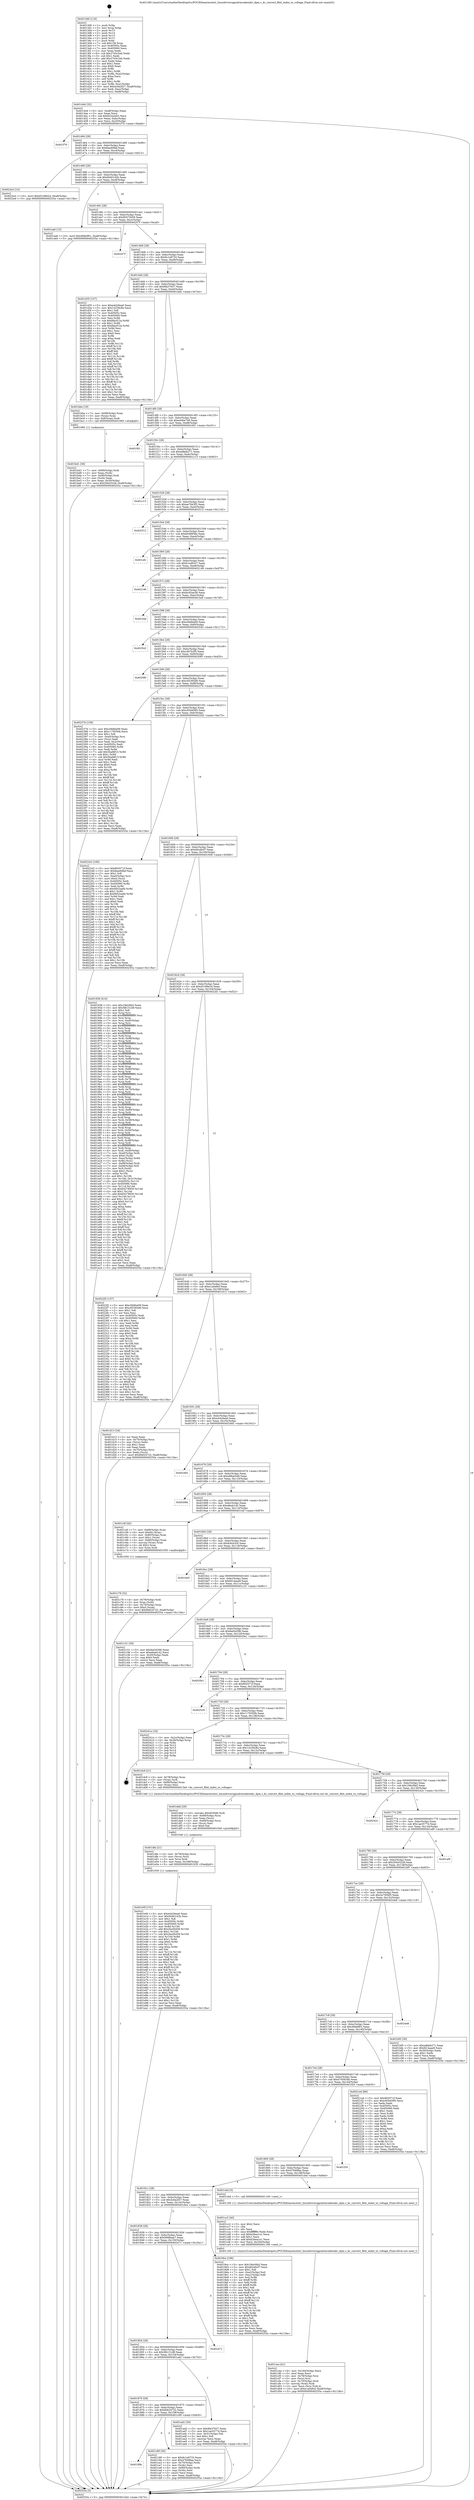 digraph "0x4013d0" {
  label = "0x4013d0 (/mnt/c/Users/mathe/Desktop/tcc/POCII/binaries/extr_linuxdriversgpudrmradeonkv_dpm.c_kv_convert_8bit_index_to_voltage_Final-ollvm.out::main(0))"
  labelloc = "t"
  node[shape=record]

  Entry [label="",width=0.3,height=0.3,shape=circle,fillcolor=black,style=filled]
  "0x401444" [label="{
     0x401444 [32]\l
     | [instrs]\l
     &nbsp;&nbsp;0x401444 \<+6\>: mov -0xa8(%rbp),%eax\l
     &nbsp;&nbsp;0x40144a \<+2\>: mov %eax,%ecx\l
     &nbsp;&nbsp;0x40144c \<+6\>: sub $0x822ecbb5,%ecx\l
     &nbsp;&nbsp;0x401452 \<+6\>: mov %eax,-0xbc(%rbp)\l
     &nbsp;&nbsp;0x401458 \<+6\>: mov %ecx,-0xc0(%rbp)\l
     &nbsp;&nbsp;0x40145e \<+6\>: je 0000000000401f76 \<main+0xba6\>\l
  }"]
  "0x401f76" [label="{
     0x401f76\l
  }", style=dashed]
  "0x401464" [label="{
     0x401464 [28]\l
     | [instrs]\l
     &nbsp;&nbsp;0x401464 \<+5\>: jmp 0000000000401469 \<main+0x99\>\l
     &nbsp;&nbsp;0x401469 \<+6\>: mov -0xbc(%rbp),%eax\l
     &nbsp;&nbsp;0x40146f \<+5\>: sub $0x8aed08af,%eax\l
     &nbsp;&nbsp;0x401474 \<+6\>: mov %eax,-0xc4(%rbp)\l
     &nbsp;&nbsp;0x40147a \<+6\>: je 00000000004022e3 \<main+0xf13\>\l
  }"]
  Exit [label="",width=0.3,height=0.3,shape=circle,fillcolor=black,style=filled,peripheries=2]
  "0x4022e3" [label="{
     0x4022e3 [15]\l
     | [instrs]\l
     &nbsp;&nbsp;0x4022e3 \<+10\>: movl $0xd3189e24,-0xa8(%rbp)\l
     &nbsp;&nbsp;0x4022ed \<+5\>: jmp 000000000040255a \<main+0x118a\>\l
  }"]
  "0x401480" [label="{
     0x401480 [28]\l
     | [instrs]\l
     &nbsp;&nbsp;0x401480 \<+5\>: jmp 0000000000401485 \<main+0xb5\>\l
     &nbsp;&nbsp;0x401485 \<+6\>: mov -0xbc(%rbp),%eax\l
     &nbsp;&nbsp;0x40148b \<+5\>: sub $0x9440142b,%eax\l
     &nbsp;&nbsp;0x401490 \<+6\>: mov %eax,-0xc8(%rbp)\l
     &nbsp;&nbsp;0x401496 \<+6\>: je 0000000000401ea6 \<main+0xad6\>\l
  }"]
  "0x401e0f" [label="{
     0x401e0f [151]\l
     | [instrs]\l
     &nbsp;&nbsp;0x401e0f \<+5\>: mov $0xe4426ea0,%eax\l
     &nbsp;&nbsp;0x401e14 \<+5\>: mov $0x9440142b,%esi\l
     &nbsp;&nbsp;0x401e19 \<+2\>: mov $0x1,%dl\l
     &nbsp;&nbsp;0x401e1b \<+8\>: mov 0x40505c,%r8d\l
     &nbsp;&nbsp;0x401e23 \<+8\>: mov 0x405060,%r9d\l
     &nbsp;&nbsp;0x401e2b \<+3\>: mov %r8d,%r10d\l
     &nbsp;&nbsp;0x401e2e \<+7\>: add $0x2bcd5d39,%r10d\l
     &nbsp;&nbsp;0x401e35 \<+4\>: sub $0x1,%r10d\l
     &nbsp;&nbsp;0x401e39 \<+7\>: sub $0x2bcd5d39,%r10d\l
     &nbsp;&nbsp;0x401e40 \<+4\>: imul %r10d,%r8d\l
     &nbsp;&nbsp;0x401e44 \<+4\>: and $0x1,%r8d\l
     &nbsp;&nbsp;0x401e48 \<+4\>: cmp $0x0,%r8d\l
     &nbsp;&nbsp;0x401e4c \<+4\>: sete %r11b\l
     &nbsp;&nbsp;0x401e50 \<+4\>: cmp $0xa,%r9d\l
     &nbsp;&nbsp;0x401e54 \<+3\>: setl %bl\l
     &nbsp;&nbsp;0x401e57 \<+3\>: mov %r11b,%r14b\l
     &nbsp;&nbsp;0x401e5a \<+4\>: xor $0xff,%r14b\l
     &nbsp;&nbsp;0x401e5e \<+3\>: mov %bl,%r15b\l
     &nbsp;&nbsp;0x401e61 \<+4\>: xor $0xff,%r15b\l
     &nbsp;&nbsp;0x401e65 \<+3\>: xor $0x1,%dl\l
     &nbsp;&nbsp;0x401e68 \<+3\>: mov %r14b,%r12b\l
     &nbsp;&nbsp;0x401e6b \<+4\>: and $0xff,%r12b\l
     &nbsp;&nbsp;0x401e6f \<+3\>: and %dl,%r11b\l
     &nbsp;&nbsp;0x401e72 \<+3\>: mov %r15b,%r13b\l
     &nbsp;&nbsp;0x401e75 \<+4\>: and $0xff,%r13b\l
     &nbsp;&nbsp;0x401e79 \<+2\>: and %dl,%bl\l
     &nbsp;&nbsp;0x401e7b \<+3\>: or %r11b,%r12b\l
     &nbsp;&nbsp;0x401e7e \<+3\>: or %bl,%r13b\l
     &nbsp;&nbsp;0x401e81 \<+3\>: xor %r13b,%r12b\l
     &nbsp;&nbsp;0x401e84 \<+3\>: or %r15b,%r14b\l
     &nbsp;&nbsp;0x401e87 \<+4\>: xor $0xff,%r14b\l
     &nbsp;&nbsp;0x401e8b \<+3\>: or $0x1,%dl\l
     &nbsp;&nbsp;0x401e8e \<+3\>: and %dl,%r14b\l
     &nbsp;&nbsp;0x401e91 \<+3\>: or %r14b,%r12b\l
     &nbsp;&nbsp;0x401e94 \<+4\>: test $0x1,%r12b\l
     &nbsp;&nbsp;0x401e98 \<+3\>: cmovne %esi,%eax\l
     &nbsp;&nbsp;0x401e9b \<+6\>: mov %eax,-0xa8(%rbp)\l
     &nbsp;&nbsp;0x401ea1 \<+5\>: jmp 000000000040255a \<main+0x118a\>\l
  }"]
  "0x401ea6" [label="{
     0x401ea6 [15]\l
     | [instrs]\l
     &nbsp;&nbsp;0x401ea6 \<+10\>: movl $0x46fa0f01,-0xa8(%rbp)\l
     &nbsp;&nbsp;0x401eb0 \<+5\>: jmp 000000000040255a \<main+0x118a\>\l
  }"]
  "0x40149c" [label="{
     0x40149c [28]\l
     | [instrs]\l
     &nbsp;&nbsp;0x40149c \<+5\>: jmp 00000000004014a1 \<main+0xd1\>\l
     &nbsp;&nbsp;0x4014a1 \<+6\>: mov -0xbc(%rbp),%eax\l
     &nbsp;&nbsp;0x4014a7 \<+5\>: sub $0x95472b59,%eax\l
     &nbsp;&nbsp;0x4014ac \<+6\>: mov %eax,-0xcc(%rbp)\l
     &nbsp;&nbsp;0x4014b2 \<+6\>: je 000000000040207f \<main+0xcaf\>\l
  }"]
  "0x401dfa" [label="{
     0x401dfa [21]\l
     | [instrs]\l
     &nbsp;&nbsp;0x401dfa \<+4\>: mov -0x78(%rbp),%rcx\l
     &nbsp;&nbsp;0x401dfe \<+3\>: mov (%rcx),%rcx\l
     &nbsp;&nbsp;0x401e01 \<+3\>: mov %rcx,%rdi\l
     &nbsp;&nbsp;0x401e04 \<+6\>: mov %eax,-0x168(%rbp)\l
     &nbsp;&nbsp;0x401e0a \<+5\>: call 0000000000401030 \<free@plt\>\l
     | [calls]\l
     &nbsp;&nbsp;0x401030 \{1\} (unknown)\l
  }"]
  "0x40207f" [label="{
     0x40207f\l
  }", style=dashed]
  "0x4014b8" [label="{
     0x4014b8 [28]\l
     | [instrs]\l
     &nbsp;&nbsp;0x4014b8 \<+5\>: jmp 00000000004014bd \<main+0xed\>\l
     &nbsp;&nbsp;0x4014bd \<+6\>: mov -0xbc(%rbp),%eax\l
     &nbsp;&nbsp;0x4014c3 \<+5\>: sub $0x9c1e9733,%eax\l
     &nbsp;&nbsp;0x4014c8 \<+6\>: mov %eax,-0xd0(%rbp)\l
     &nbsp;&nbsp;0x4014ce \<+6\>: je 0000000000401d35 \<main+0x965\>\l
  }"]
  "0x401ddd" [label="{
     0x401ddd [29]\l
     | [instrs]\l
     &nbsp;&nbsp;0x401ddd \<+10\>: movabs $0x4030d6,%rdi\l
     &nbsp;&nbsp;0x401de7 \<+4\>: mov -0x68(%rbp),%rcx\l
     &nbsp;&nbsp;0x401deb \<+2\>: mov %eax,(%rcx)\l
     &nbsp;&nbsp;0x401ded \<+4\>: mov -0x68(%rbp),%rcx\l
     &nbsp;&nbsp;0x401df1 \<+2\>: mov (%rcx),%esi\l
     &nbsp;&nbsp;0x401df3 \<+2\>: mov $0x0,%al\l
     &nbsp;&nbsp;0x401df5 \<+5\>: call 0000000000401040 \<printf@plt\>\l
     | [calls]\l
     &nbsp;&nbsp;0x401040 \{1\} (unknown)\l
  }"]
  "0x401d35" [label="{
     0x401d35 [147]\l
     | [instrs]\l
     &nbsp;&nbsp;0x401d35 \<+5\>: mov $0xe4426ea0,%eax\l
     &nbsp;&nbsp;0x401d3a \<+5\>: mov $0x14236c8a,%ecx\l
     &nbsp;&nbsp;0x401d3f \<+2\>: mov $0x1,%dl\l
     &nbsp;&nbsp;0x401d41 \<+7\>: mov 0x40505c,%esi\l
     &nbsp;&nbsp;0x401d48 \<+7\>: mov 0x405060,%edi\l
     &nbsp;&nbsp;0x401d4f \<+3\>: mov %esi,%r8d\l
     &nbsp;&nbsp;0x401d52 \<+7\>: sub $0xfdacf12a,%r8d\l
     &nbsp;&nbsp;0x401d59 \<+4\>: sub $0x1,%r8d\l
     &nbsp;&nbsp;0x401d5d \<+7\>: add $0xfdacf12a,%r8d\l
     &nbsp;&nbsp;0x401d64 \<+4\>: imul %r8d,%esi\l
     &nbsp;&nbsp;0x401d68 \<+3\>: and $0x1,%esi\l
     &nbsp;&nbsp;0x401d6b \<+3\>: cmp $0x0,%esi\l
     &nbsp;&nbsp;0x401d6e \<+4\>: sete %r9b\l
     &nbsp;&nbsp;0x401d72 \<+3\>: cmp $0xa,%edi\l
     &nbsp;&nbsp;0x401d75 \<+4\>: setl %r10b\l
     &nbsp;&nbsp;0x401d79 \<+3\>: mov %r9b,%r11b\l
     &nbsp;&nbsp;0x401d7c \<+4\>: xor $0xff,%r11b\l
     &nbsp;&nbsp;0x401d80 \<+3\>: mov %r10b,%bl\l
     &nbsp;&nbsp;0x401d83 \<+3\>: xor $0xff,%bl\l
     &nbsp;&nbsp;0x401d86 \<+3\>: xor $0x1,%dl\l
     &nbsp;&nbsp;0x401d89 \<+3\>: mov %r11b,%r14b\l
     &nbsp;&nbsp;0x401d8c \<+4\>: and $0xff,%r14b\l
     &nbsp;&nbsp;0x401d90 \<+3\>: and %dl,%r9b\l
     &nbsp;&nbsp;0x401d93 \<+3\>: mov %bl,%r15b\l
     &nbsp;&nbsp;0x401d96 \<+4\>: and $0xff,%r15b\l
     &nbsp;&nbsp;0x401d9a \<+3\>: and %dl,%r10b\l
     &nbsp;&nbsp;0x401d9d \<+3\>: or %r9b,%r14b\l
     &nbsp;&nbsp;0x401da0 \<+3\>: or %r10b,%r15b\l
     &nbsp;&nbsp;0x401da3 \<+3\>: xor %r15b,%r14b\l
     &nbsp;&nbsp;0x401da6 \<+3\>: or %bl,%r11b\l
     &nbsp;&nbsp;0x401da9 \<+4\>: xor $0xff,%r11b\l
     &nbsp;&nbsp;0x401dad \<+3\>: or $0x1,%dl\l
     &nbsp;&nbsp;0x401db0 \<+3\>: and %dl,%r11b\l
     &nbsp;&nbsp;0x401db3 \<+3\>: or %r11b,%r14b\l
     &nbsp;&nbsp;0x401db6 \<+4\>: test $0x1,%r14b\l
     &nbsp;&nbsp;0x401dba \<+3\>: cmovne %ecx,%eax\l
     &nbsp;&nbsp;0x401dbd \<+6\>: mov %eax,-0xa8(%rbp)\l
     &nbsp;&nbsp;0x401dc3 \<+5\>: jmp 000000000040255a \<main+0x118a\>\l
  }"]
  "0x4014d4" [label="{
     0x4014d4 [28]\l
     | [instrs]\l
     &nbsp;&nbsp;0x4014d4 \<+5\>: jmp 00000000004014d9 \<main+0x109\>\l
     &nbsp;&nbsp;0x4014d9 \<+6\>: mov -0xbc(%rbp),%eax\l
     &nbsp;&nbsp;0x4014df \<+5\>: sub $0x9fa37637,%eax\l
     &nbsp;&nbsp;0x4014e4 \<+6\>: mov %eax,-0xd4(%rbp)\l
     &nbsp;&nbsp;0x4014ea \<+6\>: je 0000000000401bbe \<main+0x7ee\>\l
  }"]
  "0x401cea" [label="{
     0x401cea [41]\l
     | [instrs]\l
     &nbsp;&nbsp;0x401cea \<+6\>: mov -0x164(%rbp),%ecx\l
     &nbsp;&nbsp;0x401cf0 \<+3\>: imul %eax,%ecx\l
     &nbsp;&nbsp;0x401cf3 \<+4\>: mov -0x78(%rbp),%rsi\l
     &nbsp;&nbsp;0x401cf7 \<+3\>: mov (%rsi),%rsi\l
     &nbsp;&nbsp;0x401cfa \<+4\>: mov -0x70(%rbp),%rdi\l
     &nbsp;&nbsp;0x401cfe \<+3\>: movslq (%rdi),%rdi\l
     &nbsp;&nbsp;0x401d01 \<+3\>: mov %ecx,(%rsi,%rdi,4)\l
     &nbsp;&nbsp;0x401d04 \<+10\>: movl $0xe1a0a9cf,-0xa8(%rbp)\l
     &nbsp;&nbsp;0x401d0e \<+5\>: jmp 000000000040255a \<main+0x118a\>\l
  }"]
  "0x401bbe" [label="{
     0x401bbe [19]\l
     | [instrs]\l
     &nbsp;&nbsp;0x401bbe \<+7\>: mov -0x98(%rbp),%rax\l
     &nbsp;&nbsp;0x401bc5 \<+3\>: mov (%rax),%rax\l
     &nbsp;&nbsp;0x401bc8 \<+4\>: mov 0x8(%rax),%rdi\l
     &nbsp;&nbsp;0x401bcc \<+5\>: call 0000000000401060 \<atoi@plt\>\l
     | [calls]\l
     &nbsp;&nbsp;0x401060 \{1\} (unknown)\l
  }"]
  "0x4014f0" [label="{
     0x4014f0 [28]\l
     | [instrs]\l
     &nbsp;&nbsp;0x4014f0 \<+5\>: jmp 00000000004014f5 \<main+0x125\>\l
     &nbsp;&nbsp;0x4014f5 \<+6\>: mov -0xbc(%rbp),%eax\l
     &nbsp;&nbsp;0x4014fb \<+5\>: sub $0xa44be749,%eax\l
     &nbsp;&nbsp;0x401500 \<+6\>: mov %eax,-0xd8(%rbp)\l
     &nbsp;&nbsp;0x401506 \<+6\>: je 0000000000401fd1 \<main+0xc01\>\l
  }"]
  "0x401cc2" [label="{
     0x401cc2 [40]\l
     | [instrs]\l
     &nbsp;&nbsp;0x401cc2 \<+5\>: mov $0x2,%ecx\l
     &nbsp;&nbsp;0x401cc7 \<+1\>: cltd\l
     &nbsp;&nbsp;0x401cc8 \<+2\>: idiv %ecx\l
     &nbsp;&nbsp;0x401cca \<+6\>: imul $0xfffffffe,%edx,%ecx\l
     &nbsp;&nbsp;0x401cd0 \<+6\>: sub $0xb26ea1e1,%ecx\l
     &nbsp;&nbsp;0x401cd6 \<+3\>: add $0x1,%ecx\l
     &nbsp;&nbsp;0x401cd9 \<+6\>: add $0xb26ea1e1,%ecx\l
     &nbsp;&nbsp;0x401cdf \<+6\>: mov %ecx,-0x164(%rbp)\l
     &nbsp;&nbsp;0x401ce5 \<+5\>: call 0000000000401160 \<next_i\>\l
     | [calls]\l
     &nbsp;&nbsp;0x401160 \{1\} (/mnt/c/Users/mathe/Desktop/tcc/POCII/binaries/extr_linuxdriversgpudrmradeonkv_dpm.c_kv_convert_8bit_index_to_voltage_Final-ollvm.out::next_i)\l
  }"]
  "0x401fd1" [label="{
     0x401fd1\l
  }", style=dashed]
  "0x40150c" [label="{
     0x40150c [28]\l
     | [instrs]\l
     &nbsp;&nbsp;0x40150c \<+5\>: jmp 0000000000401511 \<main+0x141\>\l
     &nbsp;&nbsp;0x401511 \<+6\>: mov -0xbc(%rbp),%eax\l
     &nbsp;&nbsp;0x401517 \<+5\>: sub $0xadbbb271,%eax\l
     &nbsp;&nbsp;0x40151c \<+6\>: mov %eax,-0xdc(%rbp)\l
     &nbsp;&nbsp;0x401522 \<+6\>: je 0000000000401c13 \<main+0x843\>\l
  }"]
  "0x40188c" [label="{
     0x40188c\l
  }", style=dashed]
  "0x401c13" [label="{
     0x401c13\l
  }", style=dashed]
  "0x401528" [label="{
     0x401528 [28]\l
     | [instrs]\l
     &nbsp;&nbsp;0x401528 \<+5\>: jmp 000000000040152d \<main+0x15d\>\l
     &nbsp;&nbsp;0x40152d \<+6\>: mov -0xbc(%rbp),%eax\l
     &nbsp;&nbsp;0x401533 \<+5\>: sub $0xae7843f3,%eax\l
     &nbsp;&nbsp;0x401538 \<+6\>: mov %eax,-0xe0(%rbp)\l
     &nbsp;&nbsp;0x40153e \<+6\>: je 0000000000402512 \<main+0x1142\>\l
  }"]
  "0x401c99" [label="{
     0x401c99 [36]\l
     | [instrs]\l
     &nbsp;&nbsp;0x401c99 \<+5\>: mov $0x9c1e9733,%eax\l
     &nbsp;&nbsp;0x401c9e \<+5\>: mov $0x47949faa,%ecx\l
     &nbsp;&nbsp;0x401ca3 \<+4\>: mov -0x70(%rbp),%rdx\l
     &nbsp;&nbsp;0x401ca7 \<+2\>: mov (%rdx),%esi\l
     &nbsp;&nbsp;0x401ca9 \<+4\>: mov -0x80(%rbp),%rdx\l
     &nbsp;&nbsp;0x401cad \<+2\>: cmp (%rdx),%esi\l
     &nbsp;&nbsp;0x401caf \<+3\>: cmovl %ecx,%eax\l
     &nbsp;&nbsp;0x401cb2 \<+6\>: mov %eax,-0xa8(%rbp)\l
     &nbsp;&nbsp;0x401cb8 \<+5\>: jmp 000000000040255a \<main+0x118a\>\l
  }"]
  "0x402512" [label="{
     0x402512\l
  }", style=dashed]
  "0x401544" [label="{
     0x401544 [28]\l
     | [instrs]\l
     &nbsp;&nbsp;0x401544 \<+5\>: jmp 0000000000401549 \<main+0x179\>\l
     &nbsp;&nbsp;0x401549 \<+6\>: mov -0xbc(%rbp),%eax\l
     &nbsp;&nbsp;0x40154f \<+5\>: sub $0xb048956e,%eax\l
     &nbsp;&nbsp;0x401554 \<+6\>: mov %eax,-0xe4(%rbp)\l
     &nbsp;&nbsp;0x40155a \<+6\>: je 0000000000401efc \<main+0xb2c\>\l
  }"]
  "0x401c79" [label="{
     0x401c79 [32]\l
     | [instrs]\l
     &nbsp;&nbsp;0x401c79 \<+4\>: mov -0x78(%rbp),%rdi\l
     &nbsp;&nbsp;0x401c7d \<+3\>: mov %rax,(%rdi)\l
     &nbsp;&nbsp;0x401c80 \<+4\>: mov -0x70(%rbp),%rax\l
     &nbsp;&nbsp;0x401c84 \<+6\>: movl $0x0,(%rax)\l
     &nbsp;&nbsp;0x401c8a \<+10\>: movl $0x6b624722,-0xa8(%rbp)\l
     &nbsp;&nbsp;0x401c94 \<+5\>: jmp 000000000040255a \<main+0x118a\>\l
  }"]
  "0x401efc" [label="{
     0x401efc\l
  }", style=dashed]
  "0x401560" [label="{
     0x401560 [28]\l
     | [instrs]\l
     &nbsp;&nbsp;0x401560 \<+5\>: jmp 0000000000401565 \<main+0x195\>\l
     &nbsp;&nbsp;0x401565 \<+6\>: mov -0xbc(%rbp),%eax\l
     &nbsp;&nbsp;0x40156b \<+5\>: sub $0xb1ad63c7,%eax\l
     &nbsp;&nbsp;0x401570 \<+6\>: mov %eax,-0xe8(%rbp)\l
     &nbsp;&nbsp;0x401576 \<+6\>: je 0000000000402146 \<main+0xd76\>\l
  }"]
  "0x401bd1" [label="{
     0x401bd1 [36]\l
     | [instrs]\l
     &nbsp;&nbsp;0x401bd1 \<+7\>: mov -0x90(%rbp),%rdi\l
     &nbsp;&nbsp;0x401bd8 \<+2\>: mov %eax,(%rdi)\l
     &nbsp;&nbsp;0x401bda \<+7\>: mov -0x90(%rbp),%rdi\l
     &nbsp;&nbsp;0x401be1 \<+2\>: mov (%rdi),%eax\l
     &nbsp;&nbsp;0x401be3 \<+3\>: mov %eax,-0x30(%rbp)\l
     &nbsp;&nbsp;0x401be6 \<+10\>: movl $0x29443228,-0xa8(%rbp)\l
     &nbsp;&nbsp;0x401bf0 \<+5\>: jmp 000000000040255a \<main+0x118a\>\l
  }"]
  "0x402146" [label="{
     0x402146\l
  }", style=dashed]
  "0x40157c" [label="{
     0x40157c [28]\l
     | [instrs]\l
     &nbsp;&nbsp;0x40157c \<+5\>: jmp 0000000000401581 \<main+0x1b1\>\l
     &nbsp;&nbsp;0x401581 \<+6\>: mov -0xbc(%rbp),%eax\l
     &nbsp;&nbsp;0x401587 \<+5\>: sub $0xbc92ae36,%eax\l
     &nbsp;&nbsp;0x40158c \<+6\>: mov %eax,-0xec(%rbp)\l
     &nbsp;&nbsp;0x401592 \<+6\>: je 0000000000401baf \<main+0x7df\>\l
  }"]
  "0x401870" [label="{
     0x401870 [28]\l
     | [instrs]\l
     &nbsp;&nbsp;0x401870 \<+5\>: jmp 0000000000401875 \<main+0x4a5\>\l
     &nbsp;&nbsp;0x401875 \<+6\>: mov -0xbc(%rbp),%eax\l
     &nbsp;&nbsp;0x40187b \<+5\>: sub $0x6b624722,%eax\l
     &nbsp;&nbsp;0x401880 \<+6\>: mov %eax,-0x158(%rbp)\l
     &nbsp;&nbsp;0x401886 \<+6\>: je 0000000000401c99 \<main+0x8c9\>\l
  }"]
  "0x401baf" [label="{
     0x401baf\l
  }", style=dashed]
  "0x401598" [label="{
     0x401598 [28]\l
     | [instrs]\l
     &nbsp;&nbsp;0x401598 \<+5\>: jmp 000000000040159d \<main+0x1cd\>\l
     &nbsp;&nbsp;0x40159d \<+6\>: mov -0xbc(%rbp),%eax\l
     &nbsp;&nbsp;0x4015a3 \<+5\>: sub $0xc0b6be09,%eax\l
     &nbsp;&nbsp;0x4015a8 \<+6\>: mov %eax,-0xf0(%rbp)\l
     &nbsp;&nbsp;0x4015ae \<+6\>: je 0000000000402542 \<main+0x1172\>\l
  }"]
  "0x401ad2" [label="{
     0x401ad2 [30]\l
     | [instrs]\l
     &nbsp;&nbsp;0x401ad2 \<+5\>: mov $0x9fa37637,%eax\l
     &nbsp;&nbsp;0x401ad7 \<+5\>: mov $0x1ae3577d,%ecx\l
     &nbsp;&nbsp;0x401adc \<+3\>: mov -0x31(%rbp),%dl\l
     &nbsp;&nbsp;0x401adf \<+3\>: test $0x1,%dl\l
     &nbsp;&nbsp;0x401ae2 \<+3\>: cmovne %ecx,%eax\l
     &nbsp;&nbsp;0x401ae5 \<+6\>: mov %eax,-0xa8(%rbp)\l
     &nbsp;&nbsp;0x401aeb \<+5\>: jmp 000000000040255a \<main+0x118a\>\l
  }"]
  "0x402542" [label="{
     0x402542\l
  }", style=dashed]
  "0x4015b4" [label="{
     0x4015b4 [28]\l
     | [instrs]\l
     &nbsp;&nbsp;0x4015b4 \<+5\>: jmp 00000000004015b9 \<main+0x1e9\>\l
     &nbsp;&nbsp;0x4015b9 \<+6\>: mov -0xbc(%rbp),%eax\l
     &nbsp;&nbsp;0x4015bf \<+5\>: sub $0xc4b7b2f5,%eax\l
     &nbsp;&nbsp;0x4015c4 \<+6\>: mov %eax,-0xf4(%rbp)\l
     &nbsp;&nbsp;0x4015ca \<+6\>: je 00000000004020f0 \<main+0xd20\>\l
  }"]
  "0x401854" [label="{
     0x401854 [28]\l
     | [instrs]\l
     &nbsp;&nbsp;0x401854 \<+5\>: jmp 0000000000401859 \<main+0x489\>\l
     &nbsp;&nbsp;0x401859 \<+6\>: mov -0xbc(%rbp),%eax\l
     &nbsp;&nbsp;0x40185f \<+5\>: sub $0x5fb151d9,%eax\l
     &nbsp;&nbsp;0x401864 \<+6\>: mov %eax,-0x154(%rbp)\l
     &nbsp;&nbsp;0x40186a \<+6\>: je 0000000000401ad2 \<main+0x702\>\l
  }"]
  "0x4020f0" [label="{
     0x4020f0\l
  }", style=dashed]
  "0x4015d0" [label="{
     0x4015d0 [28]\l
     | [instrs]\l
     &nbsp;&nbsp;0x4015d0 \<+5\>: jmp 00000000004015d5 \<main+0x205\>\l
     &nbsp;&nbsp;0x4015d5 \<+6\>: mov -0xbc(%rbp),%eax\l
     &nbsp;&nbsp;0x4015db \<+5\>: sub $0xc65365d6,%eax\l
     &nbsp;&nbsp;0x4015e0 \<+6\>: mov %eax,-0xf8(%rbp)\l
     &nbsp;&nbsp;0x4015e6 \<+6\>: je 000000000040237b \<main+0xfab\>\l
  }"]
  "0x402471" [label="{
     0x402471\l
  }", style=dashed]
  "0x40237b" [label="{
     0x40237b [159]\l
     | [instrs]\l
     &nbsp;&nbsp;0x40237b \<+5\>: mov $0xc0b6be09,%eax\l
     &nbsp;&nbsp;0x402380 \<+5\>: mov $0x1179350b,%ecx\l
     &nbsp;&nbsp;0x402385 \<+2\>: mov $0x1,%dl\l
     &nbsp;&nbsp;0x402387 \<+7\>: mov -0xa0(%rbp),%rsi\l
     &nbsp;&nbsp;0x40238e \<+2\>: mov (%rsi),%edi\l
     &nbsp;&nbsp;0x402390 \<+3\>: mov %edi,-0x2c(%rbp)\l
     &nbsp;&nbsp;0x402393 \<+7\>: mov 0x40505c,%edi\l
     &nbsp;&nbsp;0x40239a \<+8\>: mov 0x405060,%r8d\l
     &nbsp;&nbsp;0x4023a2 \<+3\>: mov %edi,%r9d\l
     &nbsp;&nbsp;0x4023a5 \<+7\>: add $0x5bafdf13,%r9d\l
     &nbsp;&nbsp;0x4023ac \<+4\>: sub $0x1,%r9d\l
     &nbsp;&nbsp;0x4023b0 \<+7\>: sub $0x5bafdf13,%r9d\l
     &nbsp;&nbsp;0x4023b7 \<+4\>: imul %r9d,%edi\l
     &nbsp;&nbsp;0x4023bb \<+3\>: and $0x1,%edi\l
     &nbsp;&nbsp;0x4023be \<+3\>: cmp $0x0,%edi\l
     &nbsp;&nbsp;0x4023c1 \<+4\>: sete %r10b\l
     &nbsp;&nbsp;0x4023c5 \<+4\>: cmp $0xa,%r8d\l
     &nbsp;&nbsp;0x4023c9 \<+4\>: setl %r11b\l
     &nbsp;&nbsp;0x4023cd \<+3\>: mov %r10b,%bl\l
     &nbsp;&nbsp;0x4023d0 \<+3\>: xor $0xff,%bl\l
     &nbsp;&nbsp;0x4023d3 \<+3\>: mov %r11b,%r14b\l
     &nbsp;&nbsp;0x4023d6 \<+4\>: xor $0xff,%r14b\l
     &nbsp;&nbsp;0x4023da \<+3\>: xor $0x1,%dl\l
     &nbsp;&nbsp;0x4023dd \<+3\>: mov %bl,%r15b\l
     &nbsp;&nbsp;0x4023e0 \<+4\>: and $0xff,%r15b\l
     &nbsp;&nbsp;0x4023e4 \<+3\>: and %dl,%r10b\l
     &nbsp;&nbsp;0x4023e7 \<+3\>: mov %r14b,%r12b\l
     &nbsp;&nbsp;0x4023ea \<+4\>: and $0xff,%r12b\l
     &nbsp;&nbsp;0x4023ee \<+3\>: and %dl,%r11b\l
     &nbsp;&nbsp;0x4023f1 \<+3\>: or %r10b,%r15b\l
     &nbsp;&nbsp;0x4023f4 \<+3\>: or %r11b,%r12b\l
     &nbsp;&nbsp;0x4023f7 \<+3\>: xor %r12b,%r15b\l
     &nbsp;&nbsp;0x4023fa \<+3\>: or %r14b,%bl\l
     &nbsp;&nbsp;0x4023fd \<+3\>: xor $0xff,%bl\l
     &nbsp;&nbsp;0x402400 \<+3\>: or $0x1,%dl\l
     &nbsp;&nbsp;0x402403 \<+2\>: and %dl,%bl\l
     &nbsp;&nbsp;0x402405 \<+3\>: or %bl,%r15b\l
     &nbsp;&nbsp;0x402408 \<+4\>: test $0x1,%r15b\l
     &nbsp;&nbsp;0x40240c \<+3\>: cmovne %ecx,%eax\l
     &nbsp;&nbsp;0x40240f \<+6\>: mov %eax,-0xa8(%rbp)\l
     &nbsp;&nbsp;0x402415 \<+5\>: jmp 000000000040255a \<main+0x118a\>\l
  }"]
  "0x4015ec" [label="{
     0x4015ec [28]\l
     | [instrs]\l
     &nbsp;&nbsp;0x4015ec \<+5\>: jmp 00000000004015f1 \<main+0x221\>\l
     &nbsp;&nbsp;0x4015f1 \<+6\>: mov -0xbc(%rbp),%eax\l
     &nbsp;&nbsp;0x4015f7 \<+5\>: sub $0xc93d4585,%eax\l
     &nbsp;&nbsp;0x4015fc \<+6\>: mov %eax,-0xfc(%rbp)\l
     &nbsp;&nbsp;0x401602 \<+6\>: je 0000000000402243 \<main+0xe73\>\l
  }"]
  "0x4013d0" [label="{
     0x4013d0 [116]\l
     | [instrs]\l
     &nbsp;&nbsp;0x4013d0 \<+1\>: push %rbp\l
     &nbsp;&nbsp;0x4013d1 \<+3\>: mov %rsp,%rbp\l
     &nbsp;&nbsp;0x4013d4 \<+2\>: push %r15\l
     &nbsp;&nbsp;0x4013d6 \<+2\>: push %r14\l
     &nbsp;&nbsp;0x4013d8 \<+2\>: push %r13\l
     &nbsp;&nbsp;0x4013da \<+2\>: push %r12\l
     &nbsp;&nbsp;0x4013dc \<+1\>: push %rbx\l
     &nbsp;&nbsp;0x4013dd \<+7\>: sub $0x158,%rsp\l
     &nbsp;&nbsp;0x4013e4 \<+7\>: mov 0x40505c,%eax\l
     &nbsp;&nbsp;0x4013eb \<+7\>: mov 0x405060,%ecx\l
     &nbsp;&nbsp;0x4013f2 \<+2\>: mov %eax,%edx\l
     &nbsp;&nbsp;0x4013f4 \<+6\>: sub $0x27e5c2eb,%edx\l
     &nbsp;&nbsp;0x4013fa \<+3\>: sub $0x1,%edx\l
     &nbsp;&nbsp;0x4013fd \<+6\>: add $0x27e5c2eb,%edx\l
     &nbsp;&nbsp;0x401403 \<+3\>: imul %edx,%eax\l
     &nbsp;&nbsp;0x401406 \<+3\>: and $0x1,%eax\l
     &nbsp;&nbsp;0x401409 \<+3\>: cmp $0x0,%eax\l
     &nbsp;&nbsp;0x40140c \<+4\>: sete %r8b\l
     &nbsp;&nbsp;0x401410 \<+4\>: and $0x1,%r8b\l
     &nbsp;&nbsp;0x401414 \<+7\>: mov %r8b,-0xa2(%rbp)\l
     &nbsp;&nbsp;0x40141b \<+3\>: cmp $0xa,%ecx\l
     &nbsp;&nbsp;0x40141e \<+4\>: setl %r8b\l
     &nbsp;&nbsp;0x401422 \<+4\>: and $0x1,%r8b\l
     &nbsp;&nbsp;0x401426 \<+7\>: mov %r8b,-0xa1(%rbp)\l
     &nbsp;&nbsp;0x40142d \<+10\>: movl $0x4c6a2f27,-0xa8(%rbp)\l
     &nbsp;&nbsp;0x401437 \<+6\>: mov %edi,-0xac(%rbp)\l
     &nbsp;&nbsp;0x40143d \<+7\>: mov %rsi,-0xb8(%rbp)\l
  }"]
  "0x402243" [label="{
     0x402243 [160]\l
     | [instrs]\l
     &nbsp;&nbsp;0x402243 \<+5\>: mov $0x802071f,%eax\l
     &nbsp;&nbsp;0x402248 \<+5\>: mov $0x8aed08af,%ecx\l
     &nbsp;&nbsp;0x40224d \<+2\>: mov $0x1,%dl\l
     &nbsp;&nbsp;0x40224f \<+7\>: mov -0xa0(%rbp),%rsi\l
     &nbsp;&nbsp;0x402256 \<+6\>: movl $0x0,(%rsi)\l
     &nbsp;&nbsp;0x40225c \<+7\>: mov 0x40505c,%edi\l
     &nbsp;&nbsp;0x402263 \<+8\>: mov 0x405060,%r8d\l
     &nbsp;&nbsp;0x40226b \<+3\>: mov %edi,%r9d\l
     &nbsp;&nbsp;0x40226e \<+7\>: sub $0x9d52aefd,%r9d\l
     &nbsp;&nbsp;0x402275 \<+4\>: sub $0x1,%r9d\l
     &nbsp;&nbsp;0x402279 \<+7\>: add $0x9d52aefd,%r9d\l
     &nbsp;&nbsp;0x402280 \<+4\>: imul %r9d,%edi\l
     &nbsp;&nbsp;0x402284 \<+3\>: and $0x1,%edi\l
     &nbsp;&nbsp;0x402287 \<+3\>: cmp $0x0,%edi\l
     &nbsp;&nbsp;0x40228a \<+4\>: sete %r10b\l
     &nbsp;&nbsp;0x40228e \<+4\>: cmp $0xa,%r8d\l
     &nbsp;&nbsp;0x402292 \<+4\>: setl %r11b\l
     &nbsp;&nbsp;0x402296 \<+3\>: mov %r10b,%bl\l
     &nbsp;&nbsp;0x402299 \<+3\>: xor $0xff,%bl\l
     &nbsp;&nbsp;0x40229c \<+3\>: mov %r11b,%r14b\l
     &nbsp;&nbsp;0x40229f \<+4\>: xor $0xff,%r14b\l
     &nbsp;&nbsp;0x4022a3 \<+3\>: xor $0x1,%dl\l
     &nbsp;&nbsp;0x4022a6 \<+3\>: mov %bl,%r15b\l
     &nbsp;&nbsp;0x4022a9 \<+4\>: and $0xff,%r15b\l
     &nbsp;&nbsp;0x4022ad \<+3\>: and %dl,%r10b\l
     &nbsp;&nbsp;0x4022b0 \<+3\>: mov %r14b,%r12b\l
     &nbsp;&nbsp;0x4022b3 \<+4\>: and $0xff,%r12b\l
     &nbsp;&nbsp;0x4022b7 \<+3\>: and %dl,%r11b\l
     &nbsp;&nbsp;0x4022ba \<+3\>: or %r10b,%r15b\l
     &nbsp;&nbsp;0x4022bd \<+3\>: or %r11b,%r12b\l
     &nbsp;&nbsp;0x4022c0 \<+3\>: xor %r12b,%r15b\l
     &nbsp;&nbsp;0x4022c3 \<+3\>: or %r14b,%bl\l
     &nbsp;&nbsp;0x4022c6 \<+3\>: xor $0xff,%bl\l
     &nbsp;&nbsp;0x4022c9 \<+3\>: or $0x1,%dl\l
     &nbsp;&nbsp;0x4022cc \<+2\>: and %dl,%bl\l
     &nbsp;&nbsp;0x4022ce \<+3\>: or %bl,%r15b\l
     &nbsp;&nbsp;0x4022d1 \<+4\>: test $0x1,%r15b\l
     &nbsp;&nbsp;0x4022d5 \<+3\>: cmovne %ecx,%eax\l
     &nbsp;&nbsp;0x4022d8 \<+6\>: mov %eax,-0xa8(%rbp)\l
     &nbsp;&nbsp;0x4022de \<+5\>: jmp 000000000040255a \<main+0x118a\>\l
  }"]
  "0x401608" [label="{
     0x401608 [28]\l
     | [instrs]\l
     &nbsp;&nbsp;0x401608 \<+5\>: jmp 000000000040160d \<main+0x23d\>\l
     &nbsp;&nbsp;0x40160d \<+6\>: mov -0xbc(%rbp),%eax\l
     &nbsp;&nbsp;0x401613 \<+5\>: sub $0xd0cd0cf7,%eax\l
     &nbsp;&nbsp;0x401618 \<+6\>: mov %eax,-0x100(%rbp)\l
     &nbsp;&nbsp;0x40161e \<+6\>: je 0000000000401938 \<main+0x568\>\l
  }"]
  "0x40255a" [label="{
     0x40255a [5]\l
     | [instrs]\l
     &nbsp;&nbsp;0x40255a \<+5\>: jmp 0000000000401444 \<main+0x74\>\l
  }"]
  "0x401938" [label="{
     0x401938 [410]\l
     | [instrs]\l
     &nbsp;&nbsp;0x401938 \<+5\>: mov $0x19dc0fa5,%eax\l
     &nbsp;&nbsp;0x40193d \<+5\>: mov $0x5fb151d9,%ecx\l
     &nbsp;&nbsp;0x401942 \<+2\>: mov $0x1,%dl\l
     &nbsp;&nbsp;0x401944 \<+3\>: mov %rsp,%rsi\l
     &nbsp;&nbsp;0x401947 \<+4\>: add $0xfffffffffffffff0,%rsi\l
     &nbsp;&nbsp;0x40194b \<+3\>: mov %rsi,%rsp\l
     &nbsp;&nbsp;0x40194e \<+7\>: mov %rsi,-0xa0(%rbp)\l
     &nbsp;&nbsp;0x401955 \<+3\>: mov %rsp,%rsi\l
     &nbsp;&nbsp;0x401958 \<+4\>: add $0xfffffffffffffff0,%rsi\l
     &nbsp;&nbsp;0x40195c \<+3\>: mov %rsi,%rsp\l
     &nbsp;&nbsp;0x40195f \<+3\>: mov %rsp,%rdi\l
     &nbsp;&nbsp;0x401962 \<+4\>: add $0xfffffffffffffff0,%rdi\l
     &nbsp;&nbsp;0x401966 \<+3\>: mov %rdi,%rsp\l
     &nbsp;&nbsp;0x401969 \<+7\>: mov %rdi,-0x98(%rbp)\l
     &nbsp;&nbsp;0x401970 \<+3\>: mov %rsp,%rdi\l
     &nbsp;&nbsp;0x401973 \<+4\>: add $0xfffffffffffffff0,%rdi\l
     &nbsp;&nbsp;0x401977 \<+3\>: mov %rdi,%rsp\l
     &nbsp;&nbsp;0x40197a \<+7\>: mov %rdi,-0x90(%rbp)\l
     &nbsp;&nbsp;0x401981 \<+3\>: mov %rsp,%rdi\l
     &nbsp;&nbsp;0x401984 \<+4\>: add $0xfffffffffffffff0,%rdi\l
     &nbsp;&nbsp;0x401988 \<+3\>: mov %rdi,%rsp\l
     &nbsp;&nbsp;0x40198b \<+7\>: mov %rdi,-0x88(%rbp)\l
     &nbsp;&nbsp;0x401992 \<+3\>: mov %rsp,%rdi\l
     &nbsp;&nbsp;0x401995 \<+4\>: add $0xfffffffffffffff0,%rdi\l
     &nbsp;&nbsp;0x401999 \<+3\>: mov %rdi,%rsp\l
     &nbsp;&nbsp;0x40199c \<+4\>: mov %rdi,-0x80(%rbp)\l
     &nbsp;&nbsp;0x4019a0 \<+3\>: mov %rsp,%rdi\l
     &nbsp;&nbsp;0x4019a3 \<+4\>: add $0xfffffffffffffff0,%rdi\l
     &nbsp;&nbsp;0x4019a7 \<+3\>: mov %rdi,%rsp\l
     &nbsp;&nbsp;0x4019aa \<+4\>: mov %rdi,-0x78(%rbp)\l
     &nbsp;&nbsp;0x4019ae \<+3\>: mov %rsp,%rdi\l
     &nbsp;&nbsp;0x4019b1 \<+4\>: add $0xfffffffffffffff0,%rdi\l
     &nbsp;&nbsp;0x4019b5 \<+3\>: mov %rdi,%rsp\l
     &nbsp;&nbsp;0x4019b8 \<+4\>: mov %rdi,-0x70(%rbp)\l
     &nbsp;&nbsp;0x4019bc \<+3\>: mov %rsp,%rdi\l
     &nbsp;&nbsp;0x4019bf \<+4\>: add $0xfffffffffffffff0,%rdi\l
     &nbsp;&nbsp;0x4019c3 \<+3\>: mov %rdi,%rsp\l
     &nbsp;&nbsp;0x4019c6 \<+4\>: mov %rdi,-0x68(%rbp)\l
     &nbsp;&nbsp;0x4019ca \<+3\>: mov %rsp,%rdi\l
     &nbsp;&nbsp;0x4019cd \<+4\>: add $0xfffffffffffffff0,%rdi\l
     &nbsp;&nbsp;0x4019d1 \<+3\>: mov %rdi,%rsp\l
     &nbsp;&nbsp;0x4019d4 \<+4\>: mov %rdi,-0x60(%rbp)\l
     &nbsp;&nbsp;0x4019d8 \<+3\>: mov %rsp,%rdi\l
     &nbsp;&nbsp;0x4019db \<+4\>: add $0xfffffffffffffff0,%rdi\l
     &nbsp;&nbsp;0x4019df \<+3\>: mov %rdi,%rsp\l
     &nbsp;&nbsp;0x4019e2 \<+4\>: mov %rdi,-0x58(%rbp)\l
     &nbsp;&nbsp;0x4019e6 \<+3\>: mov %rsp,%rdi\l
     &nbsp;&nbsp;0x4019e9 \<+4\>: add $0xfffffffffffffff0,%rdi\l
     &nbsp;&nbsp;0x4019ed \<+3\>: mov %rdi,%rsp\l
     &nbsp;&nbsp;0x4019f0 \<+4\>: mov %rdi,-0x50(%rbp)\l
     &nbsp;&nbsp;0x4019f4 \<+3\>: mov %rsp,%rdi\l
     &nbsp;&nbsp;0x4019f7 \<+4\>: add $0xfffffffffffffff0,%rdi\l
     &nbsp;&nbsp;0x4019fb \<+3\>: mov %rdi,%rsp\l
     &nbsp;&nbsp;0x4019fe \<+4\>: mov %rdi,-0x48(%rbp)\l
     &nbsp;&nbsp;0x401a02 \<+3\>: mov %rsp,%rdi\l
     &nbsp;&nbsp;0x401a05 \<+4\>: add $0xfffffffffffffff0,%rdi\l
     &nbsp;&nbsp;0x401a09 \<+3\>: mov %rdi,%rsp\l
     &nbsp;&nbsp;0x401a0c \<+4\>: mov %rdi,-0x40(%rbp)\l
     &nbsp;&nbsp;0x401a10 \<+7\>: mov -0xa0(%rbp),%rdi\l
     &nbsp;&nbsp;0x401a17 \<+6\>: movl $0x0,(%rdi)\l
     &nbsp;&nbsp;0x401a1d \<+7\>: mov -0xac(%rbp),%r8d\l
     &nbsp;&nbsp;0x401a24 \<+3\>: mov %r8d,(%rsi)\l
     &nbsp;&nbsp;0x401a27 \<+7\>: mov -0x98(%rbp),%rdi\l
     &nbsp;&nbsp;0x401a2e \<+7\>: mov -0xb8(%rbp),%r9\l
     &nbsp;&nbsp;0x401a35 \<+3\>: mov %r9,(%rdi)\l
     &nbsp;&nbsp;0x401a38 \<+3\>: cmpl $0x2,(%rsi)\l
     &nbsp;&nbsp;0x401a3b \<+4\>: setne %r10b\l
     &nbsp;&nbsp;0x401a3f \<+4\>: and $0x1,%r10b\l
     &nbsp;&nbsp;0x401a43 \<+4\>: mov %r10b,-0x31(%rbp)\l
     &nbsp;&nbsp;0x401a47 \<+8\>: mov 0x40505c,%r11d\l
     &nbsp;&nbsp;0x401a4f \<+7\>: mov 0x405060,%ebx\l
     &nbsp;&nbsp;0x401a56 \<+3\>: mov %r11d,%r14d\l
     &nbsp;&nbsp;0x401a59 \<+7\>: sub $0x64278930,%r14d\l
     &nbsp;&nbsp;0x401a60 \<+4\>: sub $0x1,%r14d\l
     &nbsp;&nbsp;0x401a64 \<+7\>: add $0x64278930,%r14d\l
     &nbsp;&nbsp;0x401a6b \<+4\>: imul %r14d,%r11d\l
     &nbsp;&nbsp;0x401a6f \<+4\>: and $0x1,%r11d\l
     &nbsp;&nbsp;0x401a73 \<+4\>: cmp $0x0,%r11d\l
     &nbsp;&nbsp;0x401a77 \<+4\>: sete %r10b\l
     &nbsp;&nbsp;0x401a7b \<+3\>: cmp $0xa,%ebx\l
     &nbsp;&nbsp;0x401a7e \<+4\>: setl %r15b\l
     &nbsp;&nbsp;0x401a82 \<+3\>: mov %r10b,%r12b\l
     &nbsp;&nbsp;0x401a85 \<+4\>: xor $0xff,%r12b\l
     &nbsp;&nbsp;0x401a89 \<+3\>: mov %r15b,%r13b\l
     &nbsp;&nbsp;0x401a8c \<+4\>: xor $0xff,%r13b\l
     &nbsp;&nbsp;0x401a90 \<+3\>: xor $0x1,%dl\l
     &nbsp;&nbsp;0x401a93 \<+3\>: mov %r12b,%sil\l
     &nbsp;&nbsp;0x401a96 \<+4\>: and $0xff,%sil\l
     &nbsp;&nbsp;0x401a9a \<+3\>: and %dl,%r10b\l
     &nbsp;&nbsp;0x401a9d \<+3\>: mov %r13b,%dil\l
     &nbsp;&nbsp;0x401aa0 \<+4\>: and $0xff,%dil\l
     &nbsp;&nbsp;0x401aa4 \<+3\>: and %dl,%r15b\l
     &nbsp;&nbsp;0x401aa7 \<+3\>: or %r10b,%sil\l
     &nbsp;&nbsp;0x401aaa \<+3\>: or %r15b,%dil\l
     &nbsp;&nbsp;0x401aad \<+3\>: xor %dil,%sil\l
     &nbsp;&nbsp;0x401ab0 \<+3\>: or %r13b,%r12b\l
     &nbsp;&nbsp;0x401ab3 \<+4\>: xor $0xff,%r12b\l
     &nbsp;&nbsp;0x401ab7 \<+3\>: or $0x1,%dl\l
     &nbsp;&nbsp;0x401aba \<+3\>: and %dl,%r12b\l
     &nbsp;&nbsp;0x401abd \<+3\>: or %r12b,%sil\l
     &nbsp;&nbsp;0x401ac0 \<+4\>: test $0x1,%sil\l
     &nbsp;&nbsp;0x401ac4 \<+3\>: cmovne %ecx,%eax\l
     &nbsp;&nbsp;0x401ac7 \<+6\>: mov %eax,-0xa8(%rbp)\l
     &nbsp;&nbsp;0x401acd \<+5\>: jmp 000000000040255a \<main+0x118a\>\l
  }"]
  "0x401624" [label="{
     0x401624 [28]\l
     | [instrs]\l
     &nbsp;&nbsp;0x401624 \<+5\>: jmp 0000000000401629 \<main+0x259\>\l
     &nbsp;&nbsp;0x401629 \<+6\>: mov -0xbc(%rbp),%eax\l
     &nbsp;&nbsp;0x40162f \<+5\>: sub $0xd3189e24,%eax\l
     &nbsp;&nbsp;0x401634 \<+6\>: mov %eax,-0x104(%rbp)\l
     &nbsp;&nbsp;0x40163a \<+6\>: je 00000000004022f2 \<main+0xf22\>\l
  }"]
  "0x401838" [label="{
     0x401838 [28]\l
     | [instrs]\l
     &nbsp;&nbsp;0x401838 \<+5\>: jmp 000000000040183d \<main+0x46d\>\l
     &nbsp;&nbsp;0x40183d \<+6\>: mov -0xbc(%rbp),%eax\l
     &nbsp;&nbsp;0x401843 \<+5\>: sub $0x5698baa7,%eax\l
     &nbsp;&nbsp;0x401848 \<+6\>: mov %eax,-0x150(%rbp)\l
     &nbsp;&nbsp;0x40184e \<+6\>: je 0000000000402471 \<main+0x10a1\>\l
  }"]
  "0x4022f2" [label="{
     0x4022f2 [137]\l
     | [instrs]\l
     &nbsp;&nbsp;0x4022f2 \<+5\>: mov $0xc0b6be09,%eax\l
     &nbsp;&nbsp;0x4022f7 \<+5\>: mov $0xc65365d6,%ecx\l
     &nbsp;&nbsp;0x4022fc \<+2\>: mov $0x1,%dl\l
     &nbsp;&nbsp;0x4022fe \<+2\>: xor %esi,%esi\l
     &nbsp;&nbsp;0x402300 \<+7\>: mov 0x40505c,%edi\l
     &nbsp;&nbsp;0x402307 \<+8\>: mov 0x405060,%r8d\l
     &nbsp;&nbsp;0x40230f \<+3\>: sub $0x1,%esi\l
     &nbsp;&nbsp;0x402312 \<+3\>: mov %edi,%r9d\l
     &nbsp;&nbsp;0x402315 \<+3\>: add %esi,%r9d\l
     &nbsp;&nbsp;0x402318 \<+4\>: imul %r9d,%edi\l
     &nbsp;&nbsp;0x40231c \<+3\>: and $0x1,%edi\l
     &nbsp;&nbsp;0x40231f \<+3\>: cmp $0x0,%edi\l
     &nbsp;&nbsp;0x402322 \<+4\>: sete %r10b\l
     &nbsp;&nbsp;0x402326 \<+4\>: cmp $0xa,%r8d\l
     &nbsp;&nbsp;0x40232a \<+4\>: setl %r11b\l
     &nbsp;&nbsp;0x40232e \<+3\>: mov %r10b,%bl\l
     &nbsp;&nbsp;0x402331 \<+3\>: xor $0xff,%bl\l
     &nbsp;&nbsp;0x402334 \<+3\>: mov %r11b,%r14b\l
     &nbsp;&nbsp;0x402337 \<+4\>: xor $0xff,%r14b\l
     &nbsp;&nbsp;0x40233b \<+3\>: xor $0x0,%dl\l
     &nbsp;&nbsp;0x40233e \<+3\>: mov %bl,%r15b\l
     &nbsp;&nbsp;0x402341 \<+4\>: and $0x0,%r15b\l
     &nbsp;&nbsp;0x402345 \<+3\>: and %dl,%r10b\l
     &nbsp;&nbsp;0x402348 \<+3\>: mov %r14b,%r12b\l
     &nbsp;&nbsp;0x40234b \<+4\>: and $0x0,%r12b\l
     &nbsp;&nbsp;0x40234f \<+3\>: and %dl,%r11b\l
     &nbsp;&nbsp;0x402352 \<+3\>: or %r10b,%r15b\l
     &nbsp;&nbsp;0x402355 \<+3\>: or %r11b,%r12b\l
     &nbsp;&nbsp;0x402358 \<+3\>: xor %r12b,%r15b\l
     &nbsp;&nbsp;0x40235b \<+3\>: or %r14b,%bl\l
     &nbsp;&nbsp;0x40235e \<+3\>: xor $0xff,%bl\l
     &nbsp;&nbsp;0x402361 \<+3\>: or $0x0,%dl\l
     &nbsp;&nbsp;0x402364 \<+2\>: and %dl,%bl\l
     &nbsp;&nbsp;0x402366 \<+3\>: or %bl,%r15b\l
     &nbsp;&nbsp;0x402369 \<+4\>: test $0x1,%r15b\l
     &nbsp;&nbsp;0x40236d \<+3\>: cmovne %ecx,%eax\l
     &nbsp;&nbsp;0x402370 \<+6\>: mov %eax,-0xa8(%rbp)\l
     &nbsp;&nbsp;0x402376 \<+5\>: jmp 000000000040255a \<main+0x118a\>\l
  }"]
  "0x401640" [label="{
     0x401640 [28]\l
     | [instrs]\l
     &nbsp;&nbsp;0x401640 \<+5\>: jmp 0000000000401645 \<main+0x275\>\l
     &nbsp;&nbsp;0x401645 \<+6\>: mov -0xbc(%rbp),%eax\l
     &nbsp;&nbsp;0x40164b \<+5\>: sub $0xe1a0a9cf,%eax\l
     &nbsp;&nbsp;0x401650 \<+6\>: mov %eax,-0x108(%rbp)\l
     &nbsp;&nbsp;0x401656 \<+6\>: je 0000000000401d13 \<main+0x943\>\l
  }"]
  "0x4018ce" [label="{
     0x4018ce [106]\l
     | [instrs]\l
     &nbsp;&nbsp;0x4018ce \<+5\>: mov $0x19dc0fa5,%eax\l
     &nbsp;&nbsp;0x4018d3 \<+5\>: mov $0xd0cd0cf7,%ecx\l
     &nbsp;&nbsp;0x4018d8 \<+2\>: mov $0x1,%dl\l
     &nbsp;&nbsp;0x4018da \<+7\>: mov -0xa2(%rbp),%sil\l
     &nbsp;&nbsp;0x4018e1 \<+7\>: mov -0xa1(%rbp),%dil\l
     &nbsp;&nbsp;0x4018e8 \<+3\>: mov %sil,%r8b\l
     &nbsp;&nbsp;0x4018eb \<+4\>: xor $0xff,%r8b\l
     &nbsp;&nbsp;0x4018ef \<+3\>: mov %dil,%r9b\l
     &nbsp;&nbsp;0x4018f2 \<+4\>: xor $0xff,%r9b\l
     &nbsp;&nbsp;0x4018f6 \<+3\>: xor $0x1,%dl\l
     &nbsp;&nbsp;0x4018f9 \<+3\>: mov %r8b,%r10b\l
     &nbsp;&nbsp;0x4018fc \<+4\>: and $0xff,%r10b\l
     &nbsp;&nbsp;0x401900 \<+3\>: and %dl,%sil\l
     &nbsp;&nbsp;0x401903 \<+3\>: mov %r9b,%r11b\l
     &nbsp;&nbsp;0x401906 \<+4\>: and $0xff,%r11b\l
     &nbsp;&nbsp;0x40190a \<+3\>: and %dl,%dil\l
     &nbsp;&nbsp;0x40190d \<+3\>: or %sil,%r10b\l
     &nbsp;&nbsp;0x401910 \<+3\>: or %dil,%r11b\l
     &nbsp;&nbsp;0x401913 \<+3\>: xor %r11b,%r10b\l
     &nbsp;&nbsp;0x401916 \<+3\>: or %r9b,%r8b\l
     &nbsp;&nbsp;0x401919 \<+4\>: xor $0xff,%r8b\l
     &nbsp;&nbsp;0x40191d \<+3\>: or $0x1,%dl\l
     &nbsp;&nbsp;0x401920 \<+3\>: and %dl,%r8b\l
     &nbsp;&nbsp;0x401923 \<+3\>: or %r8b,%r10b\l
     &nbsp;&nbsp;0x401926 \<+4\>: test $0x1,%r10b\l
     &nbsp;&nbsp;0x40192a \<+3\>: cmovne %ecx,%eax\l
     &nbsp;&nbsp;0x40192d \<+6\>: mov %eax,-0xa8(%rbp)\l
     &nbsp;&nbsp;0x401933 \<+5\>: jmp 000000000040255a \<main+0x118a\>\l
  }"]
  "0x401d13" [label="{
     0x401d13 [34]\l
     | [instrs]\l
     &nbsp;&nbsp;0x401d13 \<+2\>: xor %eax,%eax\l
     &nbsp;&nbsp;0x401d15 \<+4\>: mov -0x70(%rbp),%rcx\l
     &nbsp;&nbsp;0x401d19 \<+2\>: mov (%rcx),%edx\l
     &nbsp;&nbsp;0x401d1b \<+3\>: sub $0x1,%eax\l
     &nbsp;&nbsp;0x401d1e \<+2\>: sub %eax,%edx\l
     &nbsp;&nbsp;0x401d20 \<+4\>: mov -0x70(%rbp),%rcx\l
     &nbsp;&nbsp;0x401d24 \<+2\>: mov %edx,(%rcx)\l
     &nbsp;&nbsp;0x401d26 \<+10\>: movl $0x6b624722,-0xa8(%rbp)\l
     &nbsp;&nbsp;0x401d30 \<+5\>: jmp 000000000040255a \<main+0x118a\>\l
  }"]
  "0x40165c" [label="{
     0x40165c [28]\l
     | [instrs]\l
     &nbsp;&nbsp;0x40165c \<+5\>: jmp 0000000000401661 \<main+0x291\>\l
     &nbsp;&nbsp;0x401661 \<+6\>: mov -0xbc(%rbp),%eax\l
     &nbsp;&nbsp;0x401667 \<+5\>: sub $0xe4426ea0,%eax\l
     &nbsp;&nbsp;0x40166c \<+6\>: mov %eax,-0x10c(%rbp)\l
     &nbsp;&nbsp;0x401672 \<+6\>: je 0000000000402492 \<main+0x10c2\>\l
  }"]
  "0x40181c" [label="{
     0x40181c [28]\l
     | [instrs]\l
     &nbsp;&nbsp;0x40181c \<+5\>: jmp 0000000000401821 \<main+0x451\>\l
     &nbsp;&nbsp;0x401821 \<+6\>: mov -0xbc(%rbp),%eax\l
     &nbsp;&nbsp;0x401827 \<+5\>: sub $0x4c6a2f27,%eax\l
     &nbsp;&nbsp;0x40182c \<+6\>: mov %eax,-0x14c(%rbp)\l
     &nbsp;&nbsp;0x401832 \<+6\>: je 00000000004018ce \<main+0x4fe\>\l
  }"]
  "0x402492" [label="{
     0x402492\l
  }", style=dashed]
  "0x401678" [label="{
     0x401678 [28]\l
     | [instrs]\l
     &nbsp;&nbsp;0x401678 \<+5\>: jmp 000000000040167d \<main+0x2ad\>\l
     &nbsp;&nbsp;0x40167d \<+6\>: mov -0xbc(%rbp),%eax\l
     &nbsp;&nbsp;0x401683 \<+5\>: sub $0xe98ee548,%eax\l
     &nbsp;&nbsp;0x401688 \<+6\>: mov %eax,-0x110(%rbp)\l
     &nbsp;&nbsp;0x40168e \<+6\>: je 000000000040208e \<main+0xcbe\>\l
  }"]
  "0x401cbd" [label="{
     0x401cbd [5]\l
     | [instrs]\l
     &nbsp;&nbsp;0x401cbd \<+5\>: call 0000000000401160 \<next_i\>\l
     | [calls]\l
     &nbsp;&nbsp;0x401160 \{1\} (/mnt/c/Users/mathe/Desktop/tcc/POCII/binaries/extr_linuxdriversgpudrmradeonkv_dpm.c_kv_convert_8bit_index_to_voltage_Final-ollvm.out::next_i)\l
  }"]
  "0x40208e" [label="{
     0x40208e\l
  }", style=dashed]
  "0x401694" [label="{
     0x401694 [28]\l
     | [instrs]\l
     &nbsp;&nbsp;0x401694 \<+5\>: jmp 0000000000401699 \<main+0x2c9\>\l
     &nbsp;&nbsp;0x401699 \<+6\>: mov -0xbc(%rbp),%eax\l
     &nbsp;&nbsp;0x40169f \<+5\>: sub $0xefeab142,%eax\l
     &nbsp;&nbsp;0x4016a4 \<+6\>: mov %eax,-0x114(%rbp)\l
     &nbsp;&nbsp;0x4016aa \<+6\>: je 0000000000401c4f \<main+0x87f\>\l
  }"]
  "0x401800" [label="{
     0x401800 [28]\l
     | [instrs]\l
     &nbsp;&nbsp;0x401800 \<+5\>: jmp 0000000000401805 \<main+0x435\>\l
     &nbsp;&nbsp;0x401805 \<+6\>: mov -0xbc(%rbp),%eax\l
     &nbsp;&nbsp;0x40180b \<+5\>: sub $0x47949faa,%eax\l
     &nbsp;&nbsp;0x401810 \<+6\>: mov %eax,-0x148(%rbp)\l
     &nbsp;&nbsp;0x401816 \<+6\>: je 0000000000401cbd \<main+0x8ed\>\l
  }"]
  "0x401c4f" [label="{
     0x401c4f [42]\l
     | [instrs]\l
     &nbsp;&nbsp;0x401c4f \<+7\>: mov -0x88(%rbp),%rax\l
     &nbsp;&nbsp;0x401c56 \<+6\>: movl $0x64,(%rax)\l
     &nbsp;&nbsp;0x401c5c \<+4\>: mov -0x80(%rbp),%rax\l
     &nbsp;&nbsp;0x401c60 \<+6\>: movl $0x1,(%rax)\l
     &nbsp;&nbsp;0x401c66 \<+4\>: mov -0x80(%rbp),%rax\l
     &nbsp;&nbsp;0x401c6a \<+3\>: movslq (%rax),%rax\l
     &nbsp;&nbsp;0x401c6d \<+4\>: shl $0x2,%rax\l
     &nbsp;&nbsp;0x401c71 \<+3\>: mov %rax,%rdi\l
     &nbsp;&nbsp;0x401c74 \<+5\>: call 0000000000401050 \<malloc@plt\>\l
     | [calls]\l
     &nbsp;&nbsp;0x401050 \{1\} (unknown)\l
  }"]
  "0x4016b0" [label="{
     0x4016b0 [28]\l
     | [instrs]\l
     &nbsp;&nbsp;0x4016b0 \<+5\>: jmp 00000000004016b5 \<main+0x2e5\>\l
     &nbsp;&nbsp;0x4016b5 \<+6\>: mov -0xbc(%rbp),%eax\l
     &nbsp;&nbsp;0x4016bb \<+5\>: sub $0xfcdcb3c0,%eax\l
     &nbsp;&nbsp;0x4016c0 \<+6\>: mov %eax,-0x118(%rbp)\l
     &nbsp;&nbsp;0x4016c6 \<+6\>: je 0000000000401eb5 \<main+0xae5\>\l
  }"]
  "0x401f20" [label="{
     0x401f20\l
  }", style=dashed]
  "0x401eb5" [label="{
     0x401eb5\l
  }", style=dashed]
  "0x4016cc" [label="{
     0x4016cc [28]\l
     | [instrs]\l
     &nbsp;&nbsp;0x4016cc \<+5\>: jmp 00000000004016d1 \<main+0x301\>\l
     &nbsp;&nbsp;0x4016d1 \<+6\>: mov -0xbc(%rbp),%eax\l
     &nbsp;&nbsp;0x4016d7 \<+5\>: sub $0xfd14aae9,%eax\l
     &nbsp;&nbsp;0x4016dc \<+6\>: mov %eax,-0x11c(%rbp)\l
     &nbsp;&nbsp;0x4016e2 \<+6\>: je 0000000000401c31 \<main+0x861\>\l
  }"]
  "0x4017e4" [label="{
     0x4017e4 [28]\l
     | [instrs]\l
     &nbsp;&nbsp;0x4017e4 \<+5\>: jmp 00000000004017e9 \<main+0x419\>\l
     &nbsp;&nbsp;0x4017e9 \<+6\>: mov -0xbc(%rbp),%eax\l
     &nbsp;&nbsp;0x4017ef \<+5\>: sub $0x4705634b,%eax\l
     &nbsp;&nbsp;0x4017f4 \<+6\>: mov %eax,-0x144(%rbp)\l
     &nbsp;&nbsp;0x4017fa \<+6\>: je 0000000000401f20 \<main+0xb50\>\l
  }"]
  "0x401c31" [label="{
     0x401c31 [30]\l
     | [instrs]\l
     &nbsp;&nbsp;0x401c31 \<+5\>: mov $0xfee5d396,%eax\l
     &nbsp;&nbsp;0x401c36 \<+5\>: mov $0xefeab142,%ecx\l
     &nbsp;&nbsp;0x401c3b \<+3\>: mov -0x30(%rbp),%edx\l
     &nbsp;&nbsp;0x401c3e \<+3\>: cmp $0x0,%edx\l
     &nbsp;&nbsp;0x401c41 \<+3\>: cmove %ecx,%eax\l
     &nbsp;&nbsp;0x401c44 \<+6\>: mov %eax,-0xa8(%rbp)\l
     &nbsp;&nbsp;0x401c4a \<+5\>: jmp 000000000040255a \<main+0x118a\>\l
  }"]
  "0x4016e8" [label="{
     0x4016e8 [28]\l
     | [instrs]\l
     &nbsp;&nbsp;0x4016e8 \<+5\>: jmp 00000000004016ed \<main+0x31d\>\l
     &nbsp;&nbsp;0x4016ed \<+6\>: mov -0xbc(%rbp),%eax\l
     &nbsp;&nbsp;0x4016f3 \<+5\>: sub $0xfee5d396,%eax\l
     &nbsp;&nbsp;0x4016f8 \<+6\>: mov %eax,-0x120(%rbp)\l
     &nbsp;&nbsp;0x4016fe \<+6\>: je 00000000004020e1 \<main+0xd11\>\l
  }"]
  "0x4021ed" [label="{
     0x4021ed [86]\l
     | [instrs]\l
     &nbsp;&nbsp;0x4021ed \<+5\>: mov $0x802071f,%eax\l
     &nbsp;&nbsp;0x4021f2 \<+5\>: mov $0xc93d4585,%ecx\l
     &nbsp;&nbsp;0x4021f7 \<+2\>: xor %edx,%edx\l
     &nbsp;&nbsp;0x4021f9 \<+7\>: mov 0x40505c,%esi\l
     &nbsp;&nbsp;0x402200 \<+7\>: mov 0x405060,%edi\l
     &nbsp;&nbsp;0x402207 \<+3\>: sub $0x1,%edx\l
     &nbsp;&nbsp;0x40220a \<+3\>: mov %esi,%r8d\l
     &nbsp;&nbsp;0x40220d \<+3\>: add %edx,%r8d\l
     &nbsp;&nbsp;0x402210 \<+4\>: imul %r8d,%esi\l
     &nbsp;&nbsp;0x402214 \<+3\>: and $0x1,%esi\l
     &nbsp;&nbsp;0x402217 \<+3\>: cmp $0x0,%esi\l
     &nbsp;&nbsp;0x40221a \<+4\>: sete %r9b\l
     &nbsp;&nbsp;0x40221e \<+3\>: cmp $0xa,%edi\l
     &nbsp;&nbsp;0x402221 \<+4\>: setl %r10b\l
     &nbsp;&nbsp;0x402225 \<+3\>: mov %r9b,%r11b\l
     &nbsp;&nbsp;0x402228 \<+3\>: and %r10b,%r11b\l
     &nbsp;&nbsp;0x40222b \<+3\>: xor %r10b,%r9b\l
     &nbsp;&nbsp;0x40222e \<+3\>: or %r9b,%r11b\l
     &nbsp;&nbsp;0x402231 \<+4\>: test $0x1,%r11b\l
     &nbsp;&nbsp;0x402235 \<+3\>: cmovne %ecx,%eax\l
     &nbsp;&nbsp;0x402238 \<+6\>: mov %eax,-0xa8(%rbp)\l
     &nbsp;&nbsp;0x40223e \<+5\>: jmp 000000000040255a \<main+0x118a\>\l
  }"]
  "0x4020e1" [label="{
     0x4020e1\l
  }", style=dashed]
  "0x401704" [label="{
     0x401704 [28]\l
     | [instrs]\l
     &nbsp;&nbsp;0x401704 \<+5\>: jmp 0000000000401709 \<main+0x339\>\l
     &nbsp;&nbsp;0x401709 \<+6\>: mov -0xbc(%rbp),%eax\l
     &nbsp;&nbsp;0x40170f \<+5\>: sub $0x802071f,%eax\l
     &nbsp;&nbsp;0x401714 \<+6\>: mov %eax,-0x124(%rbp)\l
     &nbsp;&nbsp;0x40171a \<+6\>: je 0000000000402526 \<main+0x1156\>\l
  }"]
  "0x4017c8" [label="{
     0x4017c8 [28]\l
     | [instrs]\l
     &nbsp;&nbsp;0x4017c8 \<+5\>: jmp 00000000004017cd \<main+0x3fd\>\l
     &nbsp;&nbsp;0x4017cd \<+6\>: mov -0xbc(%rbp),%eax\l
     &nbsp;&nbsp;0x4017d3 \<+5\>: sub $0x46fa0f01,%eax\l
     &nbsp;&nbsp;0x4017d8 \<+6\>: mov %eax,-0x140(%rbp)\l
     &nbsp;&nbsp;0x4017de \<+6\>: je 00000000004021ed \<main+0xe1d\>\l
  }"]
  "0x402526" [label="{
     0x402526\l
  }", style=dashed]
  "0x401720" [label="{
     0x401720 [28]\l
     | [instrs]\l
     &nbsp;&nbsp;0x401720 \<+5\>: jmp 0000000000401725 \<main+0x355\>\l
     &nbsp;&nbsp;0x401725 \<+6\>: mov -0xbc(%rbp),%eax\l
     &nbsp;&nbsp;0x40172b \<+5\>: sub $0x1179350b,%eax\l
     &nbsp;&nbsp;0x401730 \<+6\>: mov %eax,-0x128(%rbp)\l
     &nbsp;&nbsp;0x401736 \<+6\>: je 000000000040241a \<main+0x104a\>\l
  }"]
  "0x4024e8" [label="{
     0x4024e8\l
  }", style=dashed]
  "0x40241a" [label="{
     0x40241a [18]\l
     | [instrs]\l
     &nbsp;&nbsp;0x40241a \<+3\>: mov -0x2c(%rbp),%eax\l
     &nbsp;&nbsp;0x40241d \<+4\>: lea -0x28(%rbp),%rsp\l
     &nbsp;&nbsp;0x402421 \<+1\>: pop %rbx\l
     &nbsp;&nbsp;0x402422 \<+2\>: pop %r12\l
     &nbsp;&nbsp;0x402424 \<+2\>: pop %r13\l
     &nbsp;&nbsp;0x402426 \<+2\>: pop %r14\l
     &nbsp;&nbsp;0x402428 \<+2\>: pop %r15\l
     &nbsp;&nbsp;0x40242a \<+1\>: pop %rbp\l
     &nbsp;&nbsp;0x40242b \<+1\>: ret\l
  }"]
  "0x40173c" [label="{
     0x40173c [28]\l
     | [instrs]\l
     &nbsp;&nbsp;0x40173c \<+5\>: jmp 0000000000401741 \<main+0x371\>\l
     &nbsp;&nbsp;0x401741 \<+6\>: mov -0xbc(%rbp),%eax\l
     &nbsp;&nbsp;0x401747 \<+5\>: sub $0x14236c8a,%eax\l
     &nbsp;&nbsp;0x40174c \<+6\>: mov %eax,-0x12c(%rbp)\l
     &nbsp;&nbsp;0x401752 \<+6\>: je 0000000000401dc8 \<main+0x9f8\>\l
  }"]
  "0x4017ac" [label="{
     0x4017ac [28]\l
     | [instrs]\l
     &nbsp;&nbsp;0x4017ac \<+5\>: jmp 00000000004017b1 \<main+0x3e1\>\l
     &nbsp;&nbsp;0x4017b1 \<+6\>: mov -0xbc(%rbp),%eax\l
     &nbsp;&nbsp;0x4017b7 \<+5\>: sub $0x2e7956f3,%eax\l
     &nbsp;&nbsp;0x4017bc \<+6\>: mov %eax,-0x13c(%rbp)\l
     &nbsp;&nbsp;0x4017c2 \<+6\>: je 00000000004024e8 \<main+0x1118\>\l
  }"]
  "0x401dc8" [label="{
     0x401dc8 [21]\l
     | [instrs]\l
     &nbsp;&nbsp;0x401dc8 \<+4\>: mov -0x78(%rbp),%rax\l
     &nbsp;&nbsp;0x401dcc \<+3\>: mov (%rax),%rdi\l
     &nbsp;&nbsp;0x401dcf \<+7\>: mov -0x88(%rbp),%rax\l
     &nbsp;&nbsp;0x401dd6 \<+2\>: mov (%rax),%esi\l
     &nbsp;&nbsp;0x401dd8 \<+5\>: call 00000000004013a0 \<kv_convert_8bit_index_to_voltage\>\l
     | [calls]\l
     &nbsp;&nbsp;0x4013a0 \{1\} (/mnt/c/Users/mathe/Desktop/tcc/POCII/binaries/extr_linuxdriversgpudrmradeonkv_dpm.c_kv_convert_8bit_index_to_voltage_Final-ollvm.out::kv_convert_8bit_index_to_voltage)\l
  }"]
  "0x401758" [label="{
     0x401758 [28]\l
     | [instrs]\l
     &nbsp;&nbsp;0x401758 \<+5\>: jmp 000000000040175d \<main+0x38d\>\l
     &nbsp;&nbsp;0x40175d \<+6\>: mov -0xbc(%rbp),%eax\l
     &nbsp;&nbsp;0x401763 \<+5\>: sub $0x19dc0fa5,%eax\l
     &nbsp;&nbsp;0x401768 \<+6\>: mov %eax,-0x130(%rbp)\l
     &nbsp;&nbsp;0x40176e \<+6\>: je 000000000040242c \<main+0x105c\>\l
  }"]
  "0x401bf5" [label="{
     0x401bf5 [30]\l
     | [instrs]\l
     &nbsp;&nbsp;0x401bf5 \<+5\>: mov $0xadbbb271,%eax\l
     &nbsp;&nbsp;0x401bfa \<+5\>: mov $0xfd14aae9,%ecx\l
     &nbsp;&nbsp;0x401bff \<+3\>: mov -0x30(%rbp),%edx\l
     &nbsp;&nbsp;0x401c02 \<+3\>: cmp $0x1,%edx\l
     &nbsp;&nbsp;0x401c05 \<+3\>: cmovl %ecx,%eax\l
     &nbsp;&nbsp;0x401c08 \<+6\>: mov %eax,-0xa8(%rbp)\l
     &nbsp;&nbsp;0x401c0e \<+5\>: jmp 000000000040255a \<main+0x118a\>\l
  }"]
  "0x40242c" [label="{
     0x40242c\l
  }", style=dashed]
  "0x401774" [label="{
     0x401774 [28]\l
     | [instrs]\l
     &nbsp;&nbsp;0x401774 \<+5\>: jmp 0000000000401779 \<main+0x3a9\>\l
     &nbsp;&nbsp;0x401779 \<+6\>: mov -0xbc(%rbp),%eax\l
     &nbsp;&nbsp;0x40177f \<+5\>: sub $0x1ae3577d,%eax\l
     &nbsp;&nbsp;0x401784 \<+6\>: mov %eax,-0x134(%rbp)\l
     &nbsp;&nbsp;0x40178a \<+6\>: je 0000000000401af0 \<main+0x720\>\l
  }"]
  "0x401790" [label="{
     0x401790 [28]\l
     | [instrs]\l
     &nbsp;&nbsp;0x401790 \<+5\>: jmp 0000000000401795 \<main+0x3c5\>\l
     &nbsp;&nbsp;0x401795 \<+6\>: mov -0xbc(%rbp),%eax\l
     &nbsp;&nbsp;0x40179b \<+5\>: sub $0x29443228,%eax\l
     &nbsp;&nbsp;0x4017a0 \<+6\>: mov %eax,-0x138(%rbp)\l
     &nbsp;&nbsp;0x4017a6 \<+6\>: je 0000000000401bf5 \<main+0x825\>\l
  }"]
  "0x401af0" [label="{
     0x401af0\l
  }", style=dashed]
  Entry -> "0x4013d0" [label=" 1"]
  "0x401444" -> "0x401f76" [label=" 0"]
  "0x401444" -> "0x401464" [label=" 20"]
  "0x40241a" -> Exit [label=" 1"]
  "0x401464" -> "0x4022e3" [label=" 1"]
  "0x401464" -> "0x401480" [label=" 19"]
  "0x40237b" -> "0x40255a" [label=" 1"]
  "0x401480" -> "0x401ea6" [label=" 1"]
  "0x401480" -> "0x40149c" [label=" 18"]
  "0x4022f2" -> "0x40255a" [label=" 1"]
  "0x40149c" -> "0x40207f" [label=" 0"]
  "0x40149c" -> "0x4014b8" [label=" 18"]
  "0x4022e3" -> "0x40255a" [label=" 1"]
  "0x4014b8" -> "0x401d35" [label=" 1"]
  "0x4014b8" -> "0x4014d4" [label=" 17"]
  "0x402243" -> "0x40255a" [label=" 1"]
  "0x4014d4" -> "0x401bbe" [label=" 1"]
  "0x4014d4" -> "0x4014f0" [label=" 16"]
  "0x4021ed" -> "0x40255a" [label=" 1"]
  "0x4014f0" -> "0x401fd1" [label=" 0"]
  "0x4014f0" -> "0x40150c" [label=" 16"]
  "0x401ea6" -> "0x40255a" [label=" 1"]
  "0x40150c" -> "0x401c13" [label=" 0"]
  "0x40150c" -> "0x401528" [label=" 16"]
  "0x401e0f" -> "0x40255a" [label=" 1"]
  "0x401528" -> "0x402512" [label=" 0"]
  "0x401528" -> "0x401544" [label=" 16"]
  "0x401dfa" -> "0x401e0f" [label=" 1"]
  "0x401544" -> "0x401efc" [label=" 0"]
  "0x401544" -> "0x401560" [label=" 16"]
  "0x401dc8" -> "0x401ddd" [label=" 1"]
  "0x401560" -> "0x402146" [label=" 0"]
  "0x401560" -> "0x40157c" [label=" 16"]
  "0x401d35" -> "0x40255a" [label=" 1"]
  "0x40157c" -> "0x401baf" [label=" 0"]
  "0x40157c" -> "0x401598" [label=" 16"]
  "0x401d13" -> "0x40255a" [label=" 1"]
  "0x401598" -> "0x402542" [label=" 0"]
  "0x401598" -> "0x4015b4" [label=" 16"]
  "0x401cea" -> "0x40255a" [label=" 1"]
  "0x4015b4" -> "0x4020f0" [label=" 0"]
  "0x4015b4" -> "0x4015d0" [label=" 16"]
  "0x401cbd" -> "0x401cc2" [label=" 1"]
  "0x4015d0" -> "0x40237b" [label=" 1"]
  "0x4015d0" -> "0x4015ec" [label=" 15"]
  "0x401c99" -> "0x40255a" [label=" 2"]
  "0x4015ec" -> "0x402243" [label=" 1"]
  "0x4015ec" -> "0x401608" [label=" 14"]
  "0x401ddd" -> "0x401dfa" [label=" 1"]
  "0x401608" -> "0x401938" [label=" 1"]
  "0x401608" -> "0x401624" [label=" 13"]
  "0x401c79" -> "0x40255a" [label=" 1"]
  "0x401624" -> "0x4022f2" [label=" 1"]
  "0x401624" -> "0x401640" [label=" 12"]
  "0x401c4f" -> "0x401c79" [label=" 1"]
  "0x401640" -> "0x401d13" [label=" 1"]
  "0x401640" -> "0x40165c" [label=" 11"]
  "0x401c31" -> "0x40255a" [label=" 1"]
  "0x40165c" -> "0x402492" [label=" 0"]
  "0x40165c" -> "0x401678" [label=" 11"]
  "0x401bd1" -> "0x40255a" [label=" 1"]
  "0x401678" -> "0x40208e" [label=" 0"]
  "0x401678" -> "0x401694" [label=" 11"]
  "0x401bbe" -> "0x401bd1" [label=" 1"]
  "0x401694" -> "0x401c4f" [label=" 1"]
  "0x401694" -> "0x4016b0" [label=" 10"]
  "0x401854" -> "0x401870" [label=" 2"]
  "0x4016b0" -> "0x401eb5" [label=" 0"]
  "0x4016b0" -> "0x4016cc" [label=" 10"]
  "0x401854" -> "0x401ad2" [label=" 1"]
  "0x4016cc" -> "0x401c31" [label=" 1"]
  "0x4016cc" -> "0x4016e8" [label=" 9"]
  "0x401838" -> "0x401854" [label=" 3"]
  "0x4016e8" -> "0x4020e1" [label=" 0"]
  "0x4016e8" -> "0x401704" [label=" 9"]
  "0x401838" -> "0x402471" [label=" 0"]
  "0x401704" -> "0x402526" [label=" 0"]
  "0x401704" -> "0x401720" [label=" 9"]
  "0x401938" -> "0x40255a" [label=" 1"]
  "0x401720" -> "0x40241a" [label=" 1"]
  "0x401720" -> "0x40173c" [label=" 8"]
  "0x401870" -> "0x401c99" [label=" 2"]
  "0x40173c" -> "0x401dc8" [label=" 1"]
  "0x40173c" -> "0x401758" [label=" 7"]
  "0x4013d0" -> "0x401444" [label=" 1"]
  "0x401758" -> "0x40242c" [label=" 0"]
  "0x401758" -> "0x401774" [label=" 7"]
  "0x4018ce" -> "0x40255a" [label=" 1"]
  "0x401774" -> "0x401af0" [label=" 0"]
  "0x401774" -> "0x401790" [label=" 7"]
  "0x40181c" -> "0x401838" [label=" 3"]
  "0x401790" -> "0x401bf5" [label=" 1"]
  "0x401790" -> "0x4017ac" [label=" 6"]
  "0x40255a" -> "0x401444" [label=" 19"]
  "0x4017ac" -> "0x4024e8" [label=" 0"]
  "0x4017ac" -> "0x4017c8" [label=" 6"]
  "0x401870" -> "0x40188c" [label=" 0"]
  "0x4017c8" -> "0x4021ed" [label=" 1"]
  "0x4017c8" -> "0x4017e4" [label=" 5"]
  "0x401cc2" -> "0x401cea" [label=" 1"]
  "0x4017e4" -> "0x401f20" [label=" 0"]
  "0x4017e4" -> "0x401800" [label=" 5"]
  "0x401ad2" -> "0x40255a" [label=" 1"]
  "0x401800" -> "0x401cbd" [label=" 1"]
  "0x401800" -> "0x40181c" [label=" 4"]
  "0x401bf5" -> "0x40255a" [label=" 1"]
  "0x40181c" -> "0x4018ce" [label=" 1"]
}
